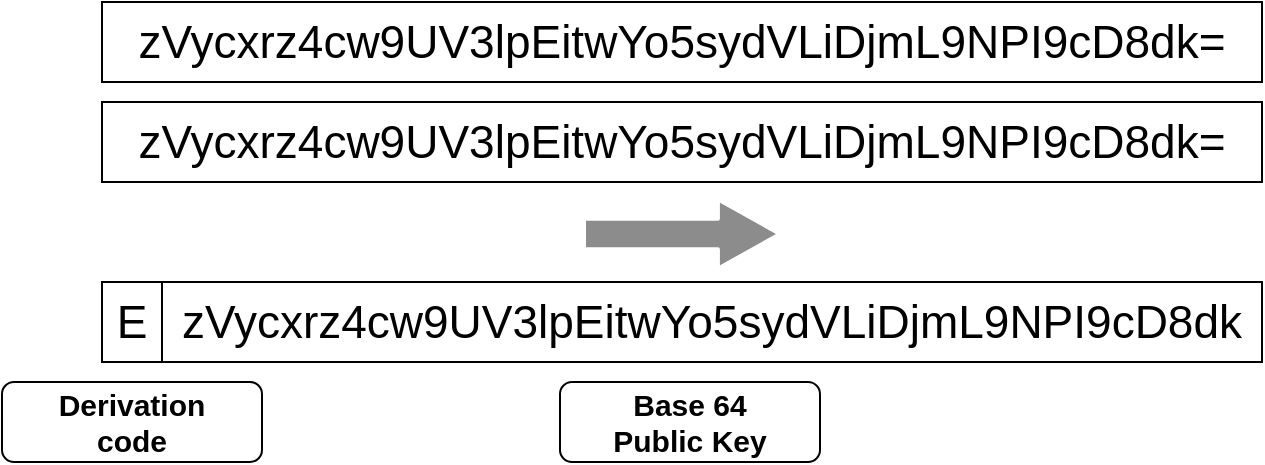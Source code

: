 <mxfile version="21.6.2" type="embed">
    <diagram id="D-pSSFbaa6TZaP8_UH-x" name="identifier">
        <mxGraphModel dx="757" dy="626" grid="1" gridSize="10" guides="1" tooltips="1" connect="1" arrows="1" fold="1" page="1" pageScale="1" pageWidth="827" pageHeight="1169" math="0" shadow="0">
            <root>
                <mxCell id="0"/>
                <mxCell id="1" parent="0"/>
                <mxCell id="3" value="&lt;font style=&quot;font-size: 23px;&quot;&gt;zVycxrz4cw9UV3lpEitwYo5sydVLiDjmL9NPI9cD8dk=&lt;/font&gt;" style="rounded=0;whiteSpace=wrap;html=1;" parent="1" vertex="1">
                    <mxGeometry x="120" y="90" width="580" height="40" as="geometry"/>
                </mxCell>
                <mxCell id="4" value="&lt;font style=&quot;font-size: 23px;&quot;&gt;zVycxrz4cw9UV3lpEitwYo5sydVLiDjmL9NPI9cD8dk=&lt;/font&gt;" style="rounded=0;whiteSpace=wrap;html=1;" parent="1" vertex="1">
                    <mxGeometry x="120" y="140" width="580" height="40" as="geometry"/>
                </mxCell>
                <mxCell id="9" value="" style="shape=image;html=1;verticalAlign=top;verticalLabelPosition=bottom;labelBackgroundColor=#ffffff;imageAspect=0;aspect=fixed;image=https://cdn0.iconfinder.com/data/icons/evericons-16px/16/x-128.png;fontSize=35;fontColor=#FF0000;" parent="1" vertex="1">
                    <mxGeometry x="660" y="140" width="40" height="40" as="geometry"/>
                </mxCell>
                <mxCell id="10" value="" style="group" parent="1" vertex="1" connectable="0">
                    <mxGeometry x="120" y="230" width="580" height="40" as="geometry"/>
                </mxCell>
                <mxCell id="5" value="&lt;font style=&quot;font-size: 23px;&quot;&gt;zVycxrz4cw9UV3lpEitwYo5sydVLiDjmL9NPI9cD8dk&lt;/font&gt;" style="rounded=0;whiteSpace=wrap;html=1;" parent="10" vertex="1">
                    <mxGeometry x="30" width="550" height="40" as="geometry"/>
                </mxCell>
                <mxCell id="6" value="&lt;font style=&quot;font-size: 23px;&quot;&gt;E&lt;/font&gt;" style="rounded=0;whiteSpace=wrap;html=1;" parent="10" vertex="1">
                    <mxGeometry width="30" height="40" as="geometry"/>
                </mxCell>
                <mxCell id="12" value="" style="shape=flexArrow;endArrow=classic;html=1;strokeWidth=2;fontSize=35;fontColor=#FF0000;width=14.286;endSize=9.681;endWidth=17.528;fillColor=#8C8C8C;strokeColor=#FFFFFF;" parent="1" edge="1">
                    <mxGeometry width="50" height="50" relative="1" as="geometry">
                        <mxPoint x="360" y="206" as="sourcePoint"/>
                        <mxPoint x="460" y="206" as="targetPoint"/>
                    </mxGeometry>
                </mxCell>
                <mxCell id="16" value="&lt;b style=&quot;font-size: 15px;&quot;&gt;Base 64&lt;br&gt;Public Key&lt;/b&gt;" style="rounded=1;whiteSpace=wrap;html=1;" vertex="1" parent="1">
                    <mxGeometry x="349" y="280" width="130" height="40" as="geometry"/>
                </mxCell>
                <mxCell id="17" value="&lt;span style=&quot;font-size: 15px;&quot;&gt;&lt;b&gt;Derivation&lt;br&gt;code&lt;/b&gt;&lt;/span&gt;" style="rounded=1;whiteSpace=wrap;html=1;" vertex="1" parent="1">
                    <mxGeometry x="70" y="280" width="130" height="40" as="geometry"/>
                </mxCell>
            </root>
        </mxGraphModel>
    </diagram>
</mxfile>